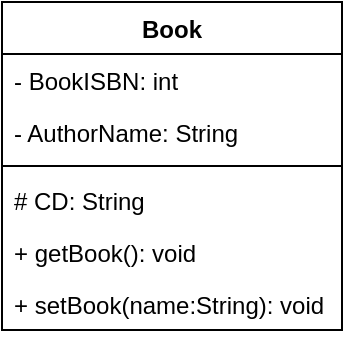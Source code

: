 <mxfile version="13.8.0" type="github">
  <diagram id="C5RBs43oDa-KdzZeNtuy" name="Page-1">
    <mxGraphModel dx="868" dy="482" grid="1" gridSize="10" guides="1" tooltips="1" connect="1" arrows="1" fold="1" page="1" pageScale="1" pageWidth="827" pageHeight="1169" math="0" shadow="0">
      <root>
        <mxCell id="WIyWlLk6GJQsqaUBKTNV-0" />
        <mxCell id="WIyWlLk6GJQsqaUBKTNV-1" parent="WIyWlLk6GJQsqaUBKTNV-0" />
        <mxCell id="qiix2HcVB3dRXF58gU7z-0" value="Book" style="swimlane;fontStyle=1;align=center;verticalAlign=top;childLayout=stackLayout;horizontal=1;startSize=26;horizontalStack=0;resizeParent=1;resizeParentMax=0;resizeLast=0;collapsible=1;marginBottom=0;" vertex="1" parent="WIyWlLk6GJQsqaUBKTNV-1">
          <mxGeometry x="310" y="80" width="170" height="164" as="geometry" />
        </mxCell>
        <mxCell id="qiix2HcVB3dRXF58gU7z-1" value="- BookISBN: int" style="text;strokeColor=none;fillColor=none;align=left;verticalAlign=top;spacingLeft=4;spacingRight=4;overflow=hidden;rotatable=0;points=[[0,0.5],[1,0.5]];portConstraint=eastwest;" vertex="1" parent="qiix2HcVB3dRXF58gU7z-0">
          <mxGeometry y="26" width="170" height="26" as="geometry" />
        </mxCell>
        <mxCell id="qiix2HcVB3dRXF58gU7z-4" value="- AuthorName: String" style="text;strokeColor=none;fillColor=none;align=left;verticalAlign=top;spacingLeft=4;spacingRight=4;overflow=hidden;rotatable=0;points=[[0,0.5],[1,0.5]];portConstraint=eastwest;" vertex="1" parent="qiix2HcVB3dRXF58gU7z-0">
          <mxGeometry y="52" width="170" height="26" as="geometry" />
        </mxCell>
        <mxCell id="qiix2HcVB3dRXF58gU7z-2" value="" style="line;strokeWidth=1;fillColor=none;align=left;verticalAlign=middle;spacingTop=-1;spacingLeft=3;spacingRight=3;rotatable=0;labelPosition=right;points=[];portConstraint=eastwest;" vertex="1" parent="qiix2HcVB3dRXF58gU7z-0">
          <mxGeometry y="78" width="170" height="8" as="geometry" />
        </mxCell>
        <mxCell id="qiix2HcVB3dRXF58gU7z-3" value="# CD: String" style="text;strokeColor=none;fillColor=none;align=left;verticalAlign=top;spacingLeft=4;spacingRight=4;overflow=hidden;rotatable=0;points=[[0,0.5],[1,0.5]];portConstraint=eastwest;" vertex="1" parent="qiix2HcVB3dRXF58gU7z-0">
          <mxGeometry y="86" width="170" height="26" as="geometry" />
        </mxCell>
        <mxCell id="qiix2HcVB3dRXF58gU7z-5" value="+ getBook(): void" style="text;strokeColor=none;fillColor=none;align=left;verticalAlign=top;spacingLeft=4;spacingRight=4;overflow=hidden;rotatable=0;points=[[0,0.5],[1,0.5]];portConstraint=eastwest;" vertex="1" parent="qiix2HcVB3dRXF58gU7z-0">
          <mxGeometry y="112" width="170" height="26" as="geometry" />
        </mxCell>
        <mxCell id="qiix2HcVB3dRXF58gU7z-6" value="+ setBook(name:String): void" style="text;strokeColor=none;fillColor=none;align=left;verticalAlign=top;spacingLeft=4;spacingRight=4;overflow=hidden;rotatable=0;points=[[0,0.5],[1,0.5]];portConstraint=eastwest;" vertex="1" parent="qiix2HcVB3dRXF58gU7z-0">
          <mxGeometry y="138" width="170" height="26" as="geometry" />
        </mxCell>
      </root>
    </mxGraphModel>
  </diagram>
</mxfile>
